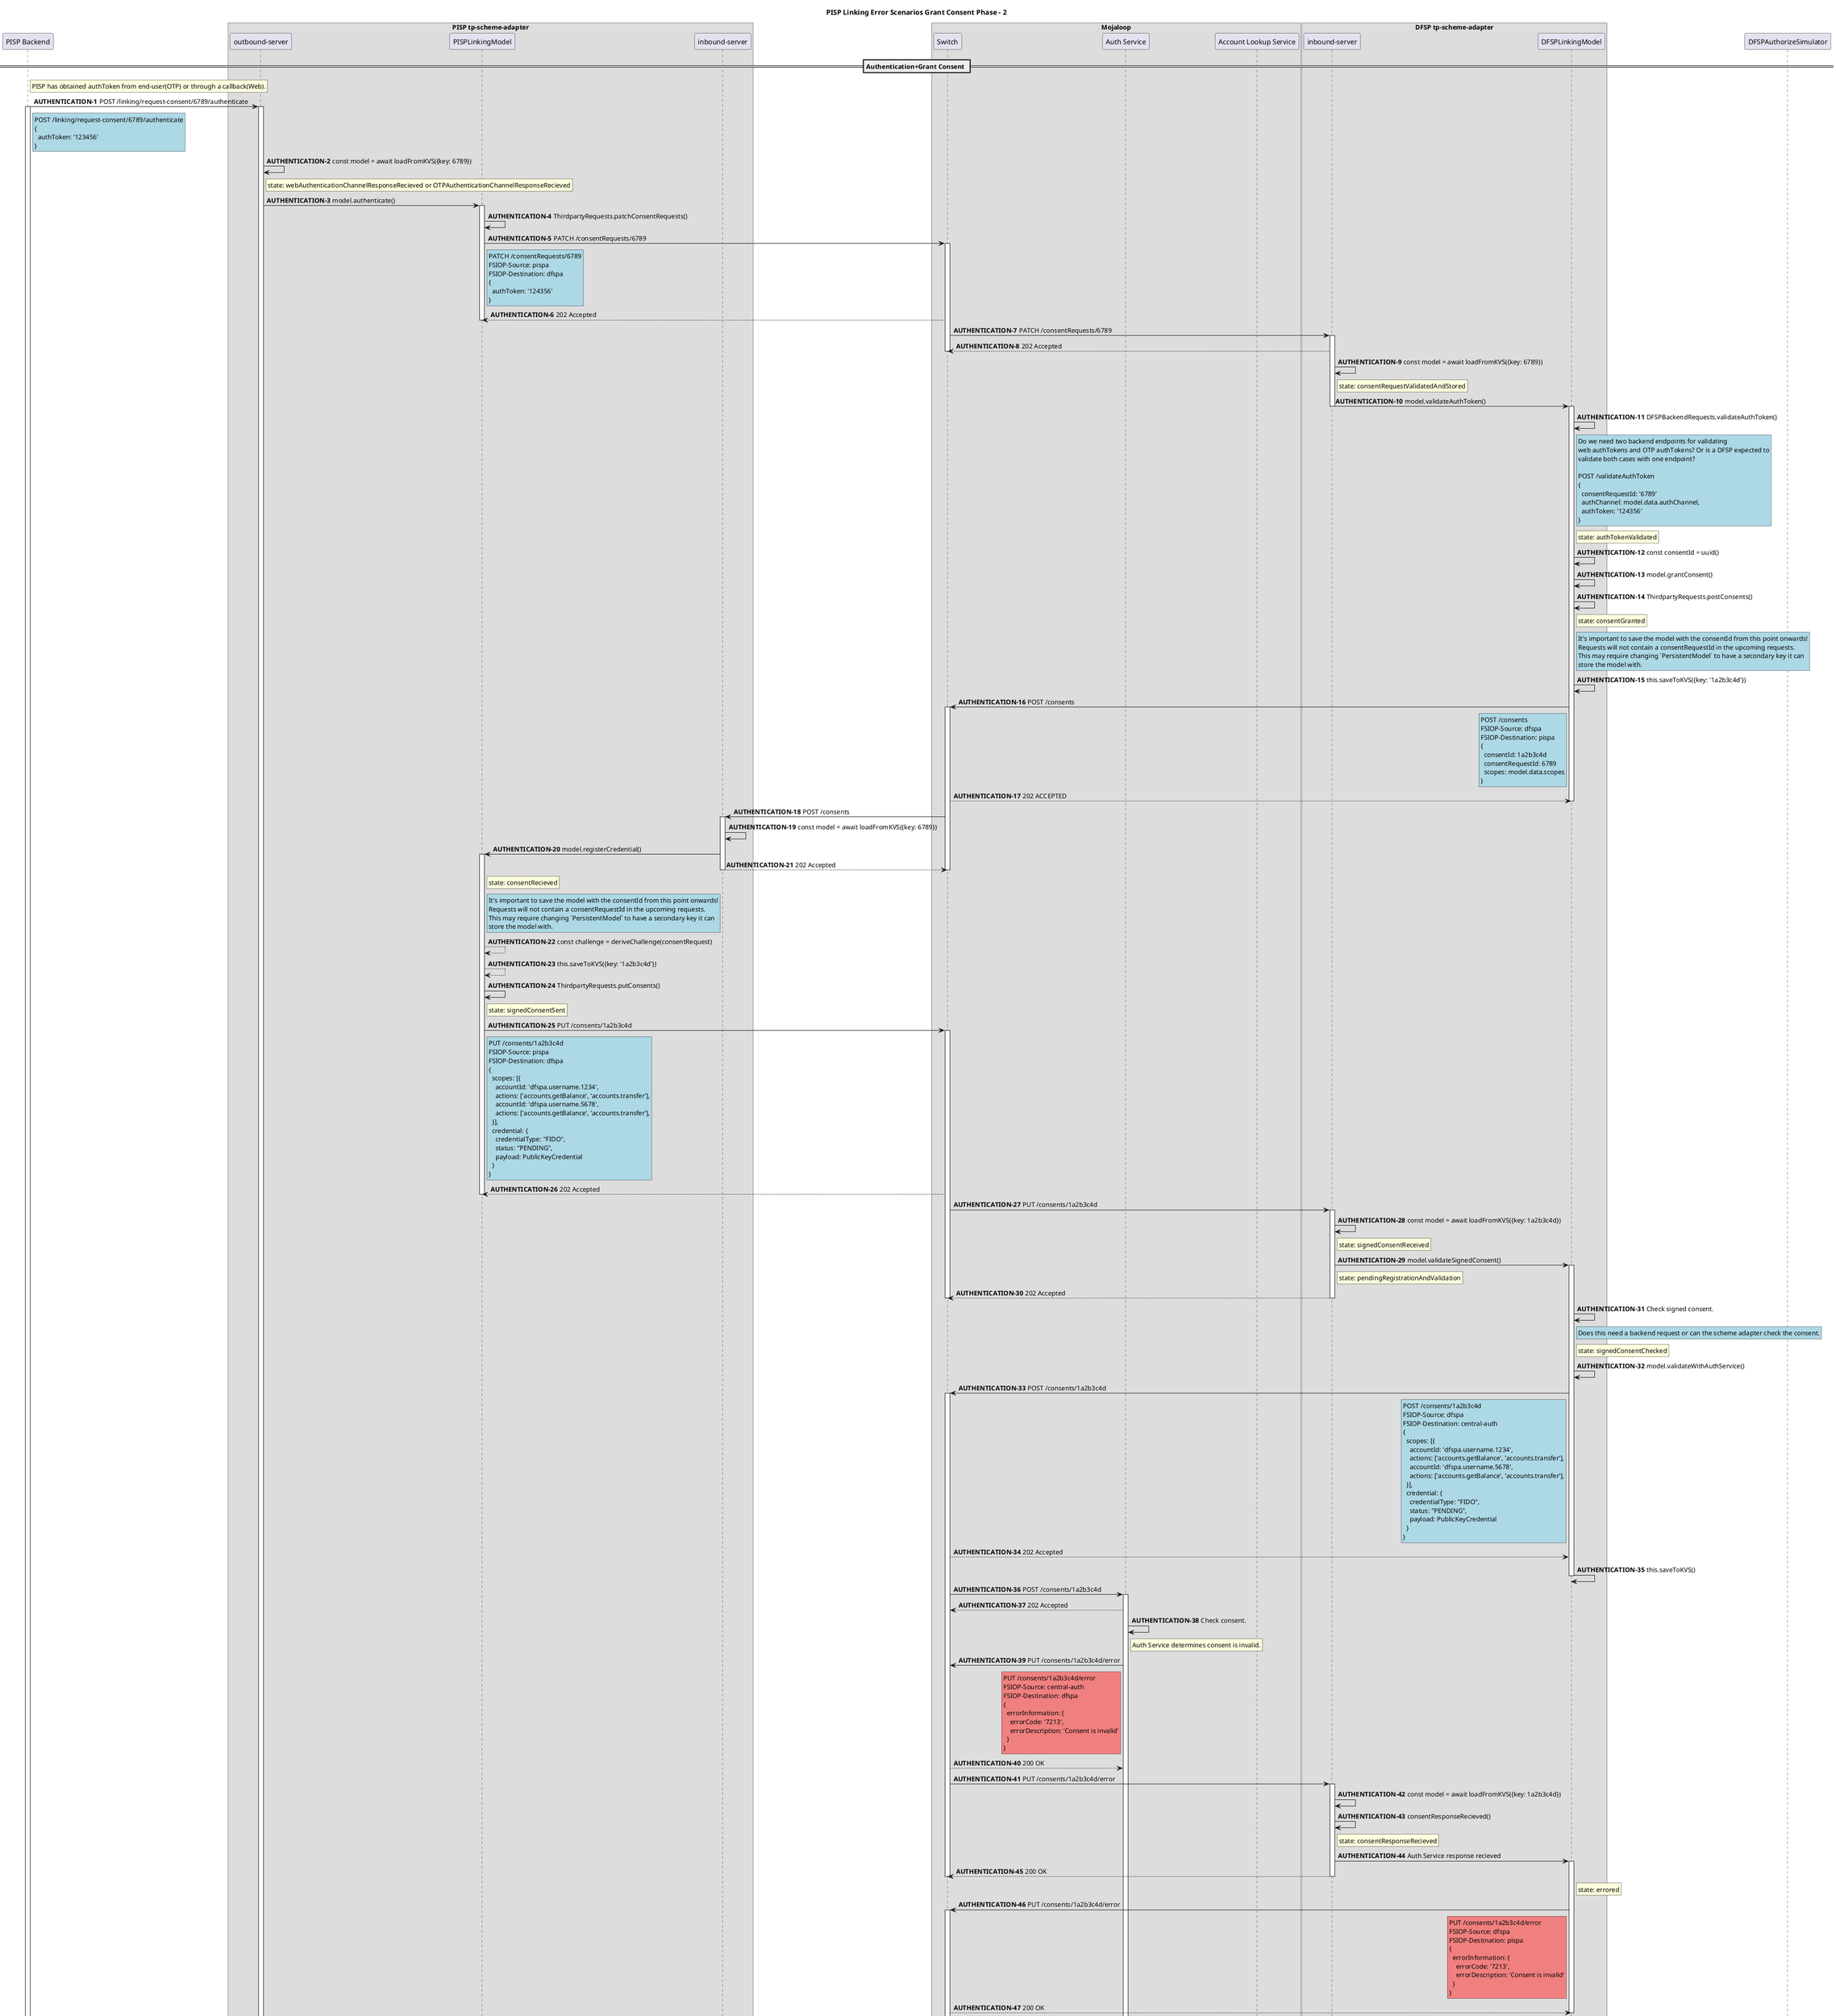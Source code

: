 @startuml

title PISP Linking Error Scenarios Grant Consent Phase - 2

participant "PISP Backend" as PISP
box "PISP tp-scheme-adapter"
  participant "outbound-server" as PISP_TP_OUT
  participant "PISPLinkingModel" as PISP_LM
  participant "inbound-server" as PISP_TP_IN
end box
box "Mojaloop"
    participant Switch
    participant "Auth Service" as AUTH
    participant "Account Lookup Service" as ALS
end box
box "DFSP tp-scheme-adapter"
  participant "inbound-server" as DFSP_TP_IN
  participant "DFSPLinkingModel" as DFSP_LM
end box
participant DFSPAuthorizeSimulator

== Authentication+Grant Consent ==
autonumber 1 "<b>AUTHENTICATION-#</b>"
rnote right of PISP
PISP has obtained authToken from end-user(OTP) or through a callback(Web).
end note
PISP -> PISP_TP_OUT: POST /linking/request-consent/6789/authenticate
rnote right of PISP #LightBlue
POST /linking/request-consent/6789/authenticate
{
  authToken: '123456'
}
end note

activate PISP
activate PISP_TP_OUT

PISP_TP_OUT -> PISP_TP_OUT: const model = await loadFromKVS({key: 6789})
rnote right of PISP_TP_OUT: state: webAuthenticationChannelResponseRecieved or OTPAuthenticationChannelResponseRecieved
PISP_TP_OUT -> PISP_LM: model.authenticate()

activate PISP_LM

PISP_LM -> PISP_LM: ThirdpartyRequests.patchConsentRequests()
PISP_LM -> Switch: PATCH /consentRequests/6789
rnote right of PISP_LM #LightBlue
PATCH /consentRequests/6789
FSIOP-Source: pispa
FSIOP-Destination: dfspa
{
  authToken: '124356'
}
end note

activate Switch
Switch --> PISP_LM: 202 Accepted
deactivate PISP_LM
Switch -> DFSP_TP_IN: PATCH /consentRequests/6789
activate DFSP_TP_IN
DFSP_TP_IN --> Switch: 202 Accepted
deactivate Switch
DFSP_TP_IN -> DFSP_TP_IN: const model = await loadFromKVS({key: 6789})
rnote right of DFSP_TP_IN: state: consentRequestValidatedAndStored
DFSP_TP_IN -> DFSP_LM: model.validateAuthToken()
deactivate DFSP_TP_IN
activate DFSP_LM

DFSP_LM -> DFSP_LM: DFSPBackendRequests.validateAuthToken()
rnote right of DFSP_LM #LightBlue
Do we need two backend endpoints for validating
web authTokens and OTP authTokens? Or is a DFSP expected to
validate both cases with one endpoint?

POST /validateAuthToken
{
  consentRequestId: '6789'
  authChannel: model.data.authChannel,
  authToken: '124356'
}
end note
rnote right of DFSP_LM: state: authTokenValidated

DFSP_LM -> DFSP_LM: const consentId = uuid()
DFSP_LM -> DFSP_LM: model.grantConsent()
DFSP_LM -> DFSP_LM: ThirdpartyRequests.postConsents()
rnote right of DFSP_LM: state: consentGranted
rnote right of DFSP_LM #LightBlue
It's important to save the model with the consentId from this point onwards!
Requests will not contain a consentRequestId in the upcoming requests.
This may require changing `PersistentModel` to have a secondary key it can
store the model with.
end note
DFSP_LM -> DFSP_LM: this.saveToKVS({key: '1a2b3c4d'})

DFSP_LM -> Switch: POST /consents
activate Switch

rnote left of DFSP_LM #LightBlue
POST /consents
FSIOP-Source: dfspa
FSIOP-Destination: pispa
{
  consentId: 1a2b3c4d
  consentRequestId: 6789
  scopes: model.data.scopes
}
end note
Switch --> DFSP_LM: 202 ACCEPTED
deactivate DFSP_LM
Switch ->  PISP_TP_IN: POST /consents
activate PISP_TP_IN
PISP_TP_IN -> PISP_TP_IN: const model = await loadFromKVS({key: 6789})
PISP_TP_IN -> PISP_LM: model.registerCredential()
activate PISP_LM
PISP_TP_IN --> Switch: 202 Accepted
deactivate PISP_TP_IN
deactivate Switch
rnote right of PISP_LM: state: consentRecieved
rnote right of PISP_LM #LightBlue
It's important to save the model with the consentId from this point onwards!
Requests will not contain a consentRequestId in the upcoming requests.
This may require changing `PersistentModel` to have a secondary key it can
store the model with.
end note
PISP_LM --> PISP_LM: const challenge = deriveChallenge(consentRequest)
PISP_LM --> PISP_LM: this.saveToKVS({key: '1a2b3c4d'})

PISP_LM -> PISP_LM: ThirdpartyRequests.putConsents()
rnote right of PISP_LM: state: signedConsentSent
PISP_LM -> Switch: PUT /consents/1a2b3c4d
activate Switch

rnote right of PISP_LM #LightBlue
PUT /consents/1a2b3c4d
FSIOP-Source: pispa
FSIOP-Destination: dfspa
{
  scopes: [{
    accountId: 'dfspa.username.1234',
    actions: ['accounts.getBalance', 'accounts.transfer'],
    accountId: 'dfspa.username.5678',
    actions: ['accounts.getBalance', 'accounts.transfer'],
  }],
  credential: {
    credentialType: "FIDO",
    status: "PENDING",
    payload: PublicKeyCredential
  }
}
end note

Switch --> PISP_LM: 202 Accepted
deactivate PISP_LM
Switch -> DFSP_TP_IN: PUT /consents/1a2b3c4d
activate DFSP_TP_IN

DFSP_TP_IN -> DFSP_TP_IN: const model = await loadFromKVS({key: 1a2b3c4d})
rnote right of DFSP_TP_IN: state: signedConsentReceived
DFSP_TP_IN -> DFSP_LM: model.validateSignedConsent()
activate DFSP_LM
rnote right of DFSP_TP_IN: state: pendingRegistrationAndValidation
DFSP_TP_IN --> Switch: 202 Accepted
deactivate Switch
deactivate DFSP_TP_IN
DFSP_LM -> DFSP_LM: Check signed consent.
rnote right of DFSP_LM #LightBlue
Does this need a backend request or can the scheme adapter check the consent.
end note
rnote right of DFSP_LM: state: signedConsentChecked
DFSP_LM-> DFSP_LM: model.validateWithAuthService()
DFSP_LM -> Switch: POST /consents/1a2b3c4d
activate Switch

rnote left of DFSP_LM #LightBlue
POST /consents/1a2b3c4d
FSIOP-Source: dfspa
FSIOP-Destination: central-auth
{
  scopes: [{
    accountId: 'dfspa.username.1234',
    actions: ['accounts.getBalance', 'accounts.transfer'],
    accountId: 'dfspa.username.5678',
    actions: ['accounts.getBalance', 'accounts.transfer'],
  }],
  credential: {
    credentialType: "FIDO",
    status: "PENDING",
    payload: PublicKeyCredential
  }
}
end note
Switch --> DFSP_LM: 202 Accepted
DFSP_LM -> DFSP_LM: this.saveToKVS()
deactivate DFSP_LM

Switch -> AUTH: POST /consents/1a2b3c4d
activate AUTH
AUTH --> Switch: 202 Accepted
AUTH -> AUTH: Check consent.
rnote right of AUTH: Auth Service determines consent is invalid.
AUTH -> Switch: PUT /consents/1a2b3c4d/error

rnote left of AUTH #LightCoral
PUT /consents/1a2b3c4d/error
FSIOP-Source: central-auth
FSIOP-Destination: dfspa
{
  errorInformation: {
    errorCode: '7213',
    errorDescription: 'Consent is invalid'
  }
}
end note

Switch --> AUTH: 200 OK
Switch -> DFSP_TP_IN: PUT /consents/1a2b3c4d/error
activate DFSP_TP_IN
DFSP_TP_IN -> DFSP_TP_IN: const model = await loadFromKVS({key: 1a2b3c4d})
DFSP_TP_IN -> DFSP_TP_IN: consentResponseRecieved()
rnote right of DFSP_TP_IN: state: consentResponseRecieved
DFSP_TP_IN -> DFSP_LM: Auth Service response recieved
activate DFSP_LM
DFSP_TP_IN --> Switch: 200 OK
deactivate Switch
deactivate DFSP_TP_IN
rnote right of DFSP_LM: state: errored
DFSP_LM -> Switch: PUT /consents/1a2b3c4d/error
activate Switch

rnote left of DFSP_LM #LightCoral
PUT /consents/1a2b3c4d/error
FSIOP-Source: dfspa
FSIOP-Destination: pispa
{
  errorInformation: {
    errorCode: '7213',
    errorDescription: 'Consent is invalid'
  }
}
end note
Switch --> DFSP_LM: 200 OK
deactivate DFSP_LM
Switch ->  PISP_TP_IN: PUT /consents/1a2b3c4d/error
activate PISP_TP_IN
PISP_TP_IN --> Switch: 200 OK
deactivate Switch
PISP_TP_IN --> PISP_LM: MojaloopFSPIOPError response recieved
deactivate PISP_TP_IN
activate PISP_LM
rnote right of PISP_LM: state: errored
PISP_LM -> PISP_TP_OUT: return MojaloopFSPIOPError
deactivate PISP_LM
PISP_TP_OUT --> PISP: 500 Internal Server Error ErrorInformationObject
deactivate PISP_TP_OUT
deactivate PISP

@enduml
